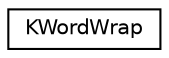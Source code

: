 digraph "Graphical Class Hierarchy"
{
  edge [fontname="Helvetica",fontsize="10",labelfontname="Helvetica",labelfontsize="10"];
  node [fontname="Helvetica",fontsize="10",shape=record];
  rankdir="LR";
  Node0 [label="KWordWrap",height=0.2,width=0.4,color="black", fillcolor="white", style="filled",URL="$classKWordWrap.html",tooltip="Word-wrap algorithm that takes into account beautifulness ;) "];
}
